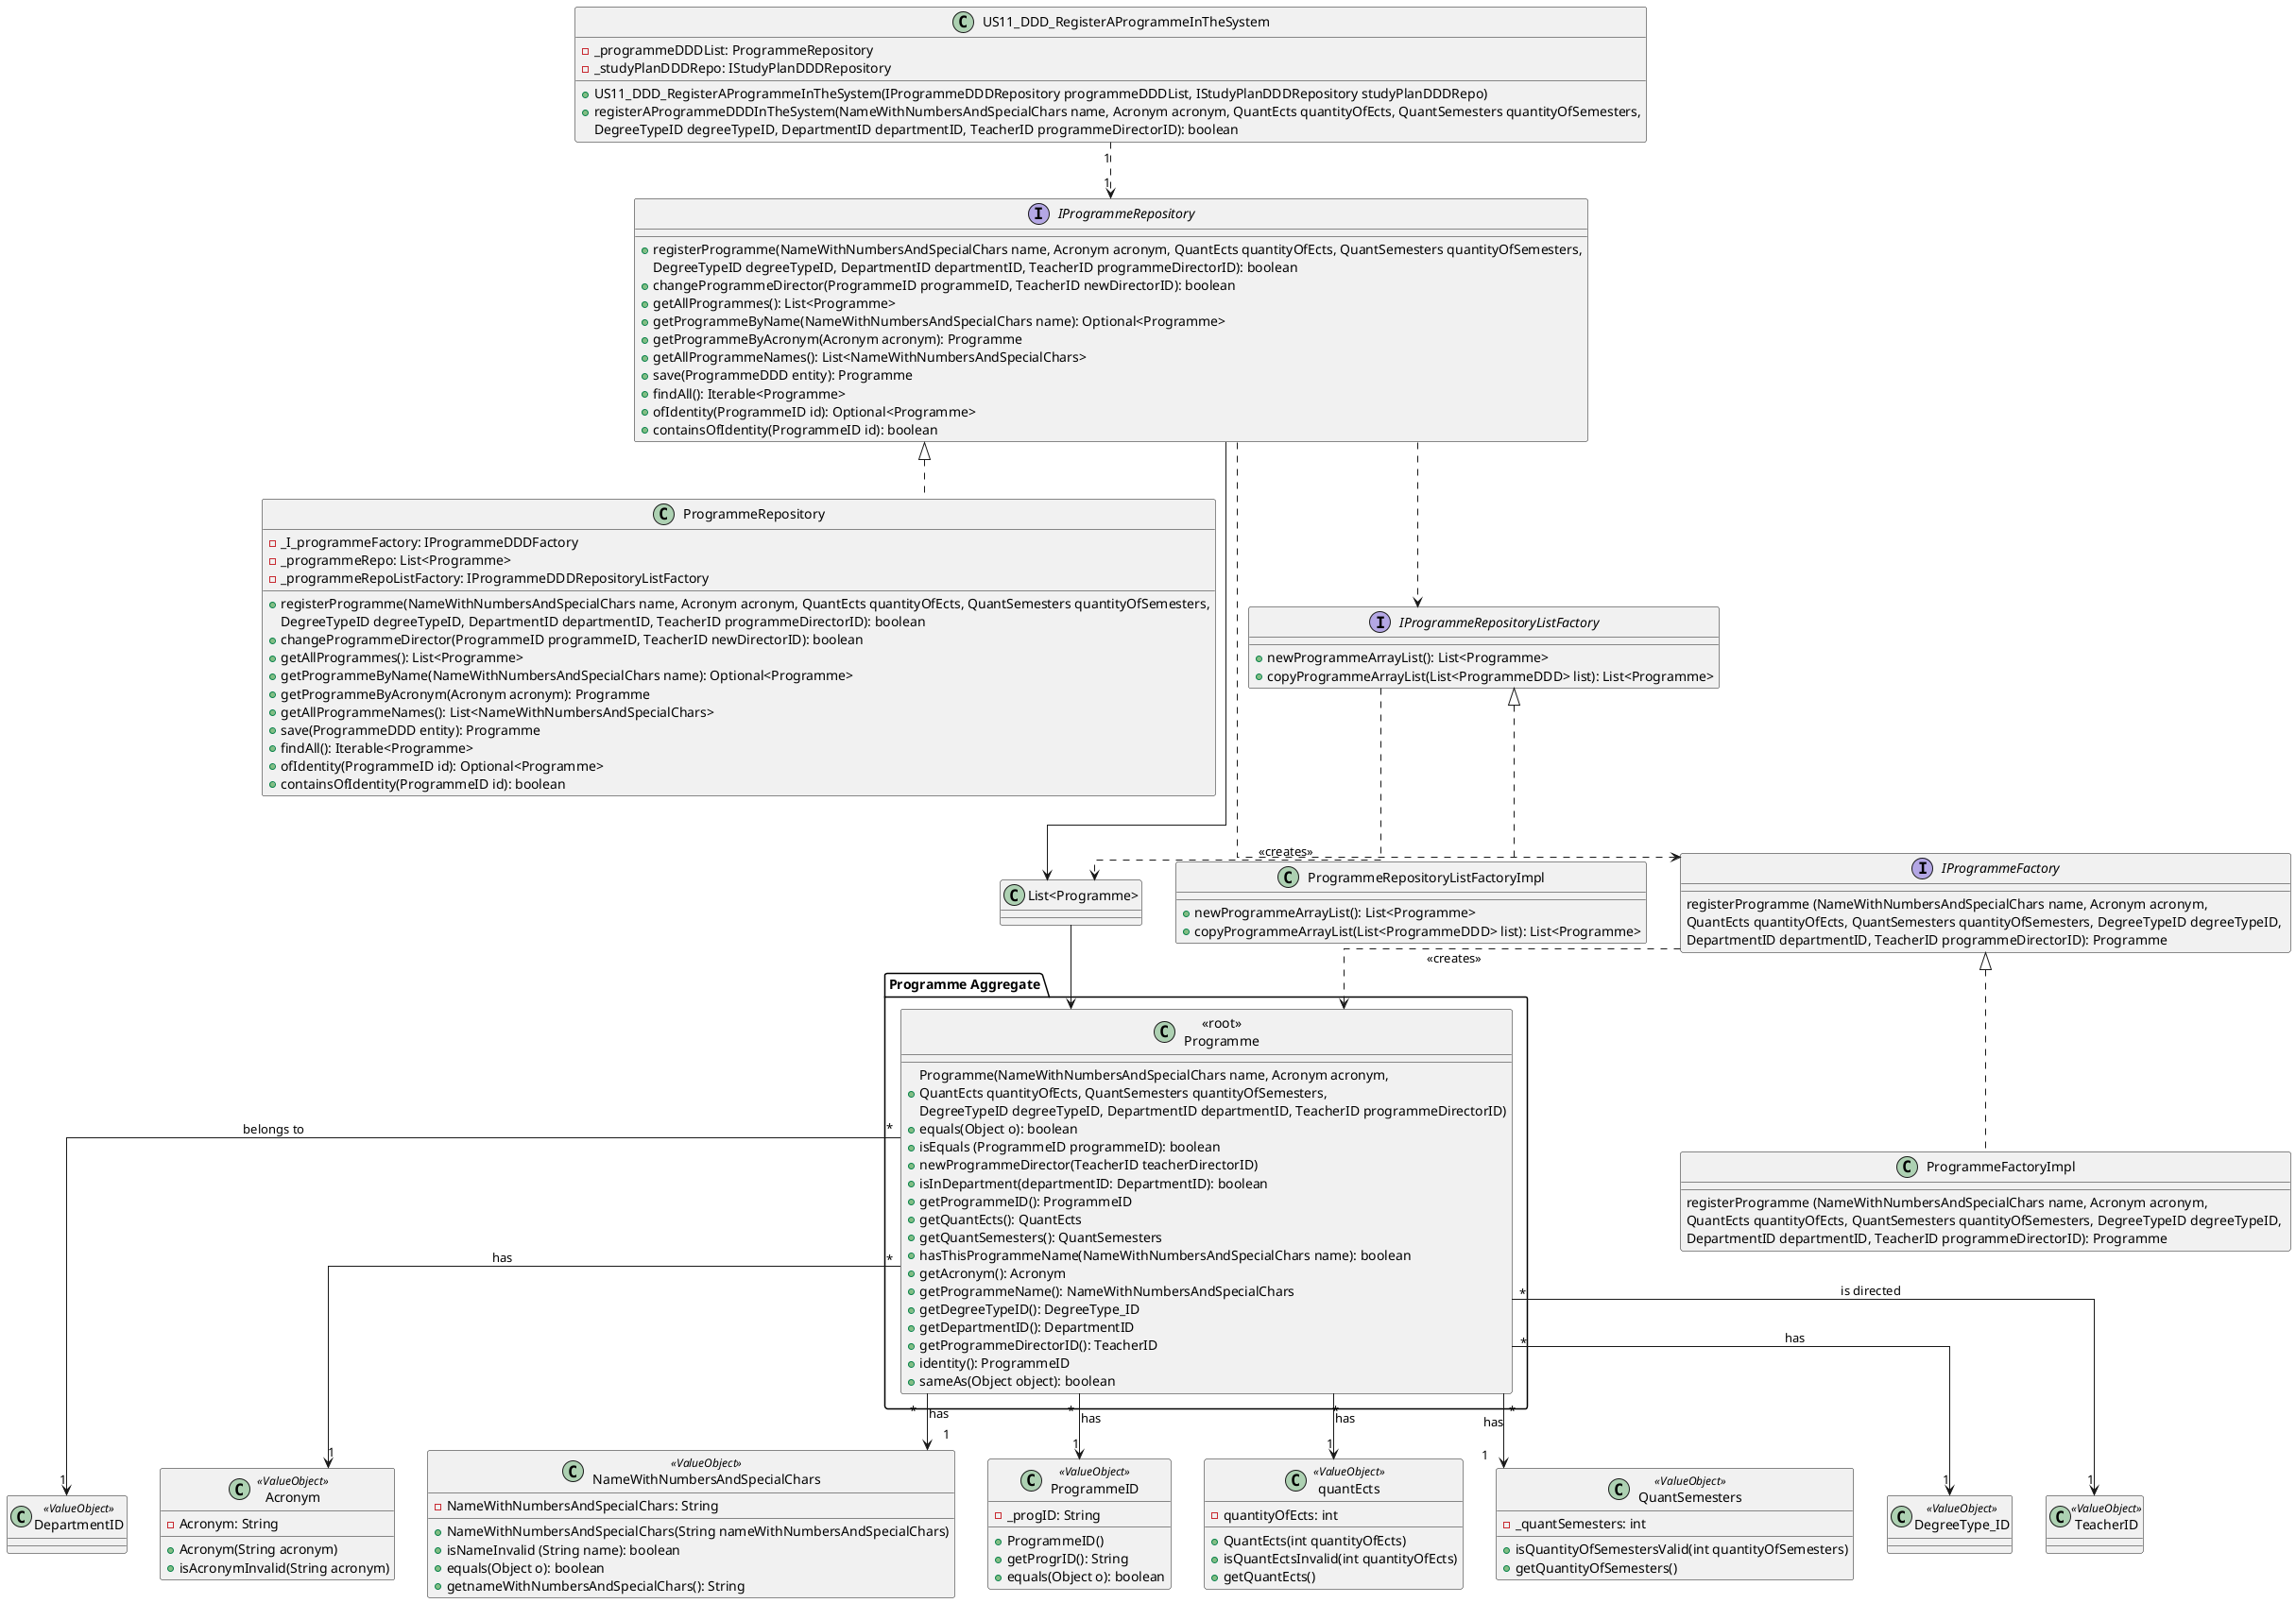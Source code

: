 @startuml

skinparam linetype ortho

class US11_DDD_RegisterAProgrammeInTheSystem {
    -_programmeDDDList: ProgrammeRepository
    -_studyPlanDDDRepo: IStudyPlanDDDRepository
    +US11_DDD_RegisterAProgrammeInTheSystem(IProgrammeDDDRepository programmeDDDList, IStudyPlanDDDRepository studyPlanDDDRepo)
    +registerAProgrammeDDDInTheSystem(NameWithNumbersAndSpecialChars name, Acronym acronym, QuantEcts quantityOfEcts, QuantSemesters quantityOfSemesters,
    DegreeTypeID degreeTypeID, DepartmentID departmentID, TeacherID programmeDirectorID): boolean
}

class "List<Programme>" {}

class DepartmentID <<ValueObject>> {}
class Acronym <<ValueObject>> {
    -Acronym: String
    +Acronym(String acronym)
    +isAcronymInvalid(String acronym)
}
class NameWithNumbersAndSpecialChars <<ValueObject>> {
    -NameWithNumbersAndSpecialChars: String
    +NameWithNumbersAndSpecialChars(String nameWithNumbersAndSpecialChars)
    +isNameInvalid (String name): boolean
    +equals(Object o): boolean
    +getnameWithNumbersAndSpecialChars(): String
}

class ProgrammeID <<ValueObject>> {
    -_progID: String
    +ProgrammeID()
    +getProgrID(): String
    +equals(Object o): boolean
}

class quantEcts <<ValueObject>> {
    -quantityOfEcts: int
    +QuantEcts(int quantityOfEcts)
    +isQuantEctsInvalid(int quantityOfEcts)
    +getQuantEcts()
}

class QuantSemesters <<ValueObject>> {
    -_quantSemesters: int
    +isQuantityOfSemestersValid(int quantityOfSemesters)
    +getQuantityOfSemesters()
}

package "Programme Aggregate" {
    class "<<root>>\nProgramme" {
         + Programme(NameWithNumbersAndSpecialChars name, Acronym acronym, \nQuantEcts quantityOfEcts, QuantSemesters quantityOfSemesters, \nDegreeTypeID degreeTypeID, DepartmentID departmentID, TeacherID programmeDirectorID)
         + equals(Object o): boolean
         + isEquals (ProgrammeID programmeID): boolean
         + newProgrammeDirector(TeacherID teacherDirectorID)
         + isInDepartment(departmentID: DepartmentID): boolean
         + getProgrammeID(): ProgrammeID
         + getQuantEcts(): QuantEcts
         + getQuantSemesters(): QuantSemesters
         + hasThisProgrammeName(NameWithNumbersAndSpecialChars name): boolean
         + getAcronym(): Acronym
         + getProgrammeName(): NameWithNumbersAndSpecialChars
         + getDegreeTypeID(): DegreeType_ID
         + getDepartmentID(): DepartmentID
         + getProgrammeDirectorID(): TeacherID
         + identity(): ProgrammeID
         + sameAs(Object object): boolean
    }
}

class ProgrammeRepository {
     -_I_programmeFactory: IProgrammeDDDFactory
     -_programmeRepo: List<Programme>
     -_programmeRepoListFactory: IProgrammeDDDRepositoryListFactory
     +registerProgramme(NameWithNumbersAndSpecialChars name, Acronym acronym, QuantEcts quantityOfEcts, QuantSemesters quantityOfSemesters,
         DegreeTypeID degreeTypeID, DepartmentID departmentID, TeacherID programmeDirectorID): boolean
         +changeProgrammeDirector(ProgrammeID programmeID, TeacherID newDirectorID): boolean
         +getAllProgrammes(): List<Programme>
         +getProgrammeByName(NameWithNumbersAndSpecialChars name): Optional<Programme>
         +getProgrammeByAcronym(Acronym acronym): Programme
         +getAllProgrammeNames(): List<NameWithNumbersAndSpecialChars>
         +save(ProgrammeDDD entity): Programme
         +findAll(): Iterable<Programme>
         +ofIdentity(ProgrammeID id): Optional<Programme>
         +containsOfIdentity(ProgrammeID id): boolean
}

interface IProgrammeRepository {
    +registerProgramme(NameWithNumbersAndSpecialChars name, Acronym acronym, QuantEcts quantityOfEcts, QuantSemesters quantityOfSemesters,
    DegreeTypeID degreeTypeID, DepartmentID departmentID, TeacherID programmeDirectorID): boolean
    +changeProgrammeDirector(ProgrammeID programmeID, TeacherID newDirectorID): boolean
    +getAllProgrammes(): List<Programme>
    +getProgrammeByName(NameWithNumbersAndSpecialChars name): Optional<Programme>
    +getProgrammeByAcronym(Acronym acronym): Programme
    +getAllProgrammeNames(): List<NameWithNumbersAndSpecialChars>
    +save(ProgrammeDDD entity): Programme
    +findAll(): Iterable<Programme>
    +ofIdentity(ProgrammeID id): Optional<Programme>
    +containsOfIdentity(ProgrammeID id): boolean
}

class DegreeType_ID <<ValueObject>> {}

class TeacherID <<ValueObject>> {}

interface IProgrammeRepositoryListFactory {
    +newProgrammeArrayList(): List<Programme>
    +copyProgrammeArrayList(List<ProgrammeDDD> list): List<Programme>
}

class ProgrammeRepositoryListFactoryImpl {
    +newProgrammeArrayList(): List<Programme>
    +copyProgrammeArrayList(List<ProgrammeDDD> list): List<Programme>
}

interface IProgrammeFactory {
    registerProgramme (NameWithNumbersAndSpecialChars name, Acronym acronym, \nQuantEcts quantityOfEcts, QuantSemesters quantityOfSemesters, DegreeTypeID degreeTypeID, \nDepartmentID departmentID, TeacherID programmeDirectorID): Programme
}

class ProgrammeFactoryImpl {
    registerProgramme (NameWithNumbersAndSpecialChars name, Acronym acronym, \nQuantEcts quantityOfEcts, QuantSemesters quantityOfSemesters, DegreeTypeID degreeTypeID, \nDepartmentID departmentID, TeacherID programmeDirectorID): Programme
}

US11_DDD_RegisterAProgrammeInTheSystem "1" ..> "1" IProgrammeRepository

IProgrammeRepository <|.. ProgrammeRepository
IProgrammeRepository ..> IProgrammeRepositoryListFactory
IProgrammeRepositoryListFactory <|.. ProgrammeRepositoryListFactoryImpl
IProgrammeRepositoryListFactory ..> "List<Programme>" : "<<creates>>"
IProgrammeRepository --> "List<Programme>"
IProgrammeRepository ..> IProgrammeFactory
IProgrammeFactory <|.. ProgrammeFactoryImpl
IProgrammeFactory ..> "<<root>>\nProgramme" : "<<creates>>"
"List<Programme>" --> "<<root>>\nProgramme"
"<<root>>\nProgramme" "*" --> "1" TeacherID : "is directed"
"<<root>>\nProgramme" "*" --> "1" DepartmentID : "belongs to"
"<<root>>\nProgramme" "*" --> "1" DegreeType_ID : "has"
"<<root>>\nProgramme" "*" --> "1" QuantSemesters : "has"
"<<root>>\nProgramme" "*" --> "1" quantEcts : "has"
"<<root>>\nProgramme" "*" --> "1" Acronym : "has"
"<<root>>\nProgramme" "*" --> "1" NameWithNumbersAndSpecialChars : "has"
"<<root>>\nProgramme" "*" --> "1" ProgrammeID : "has"
@enduml